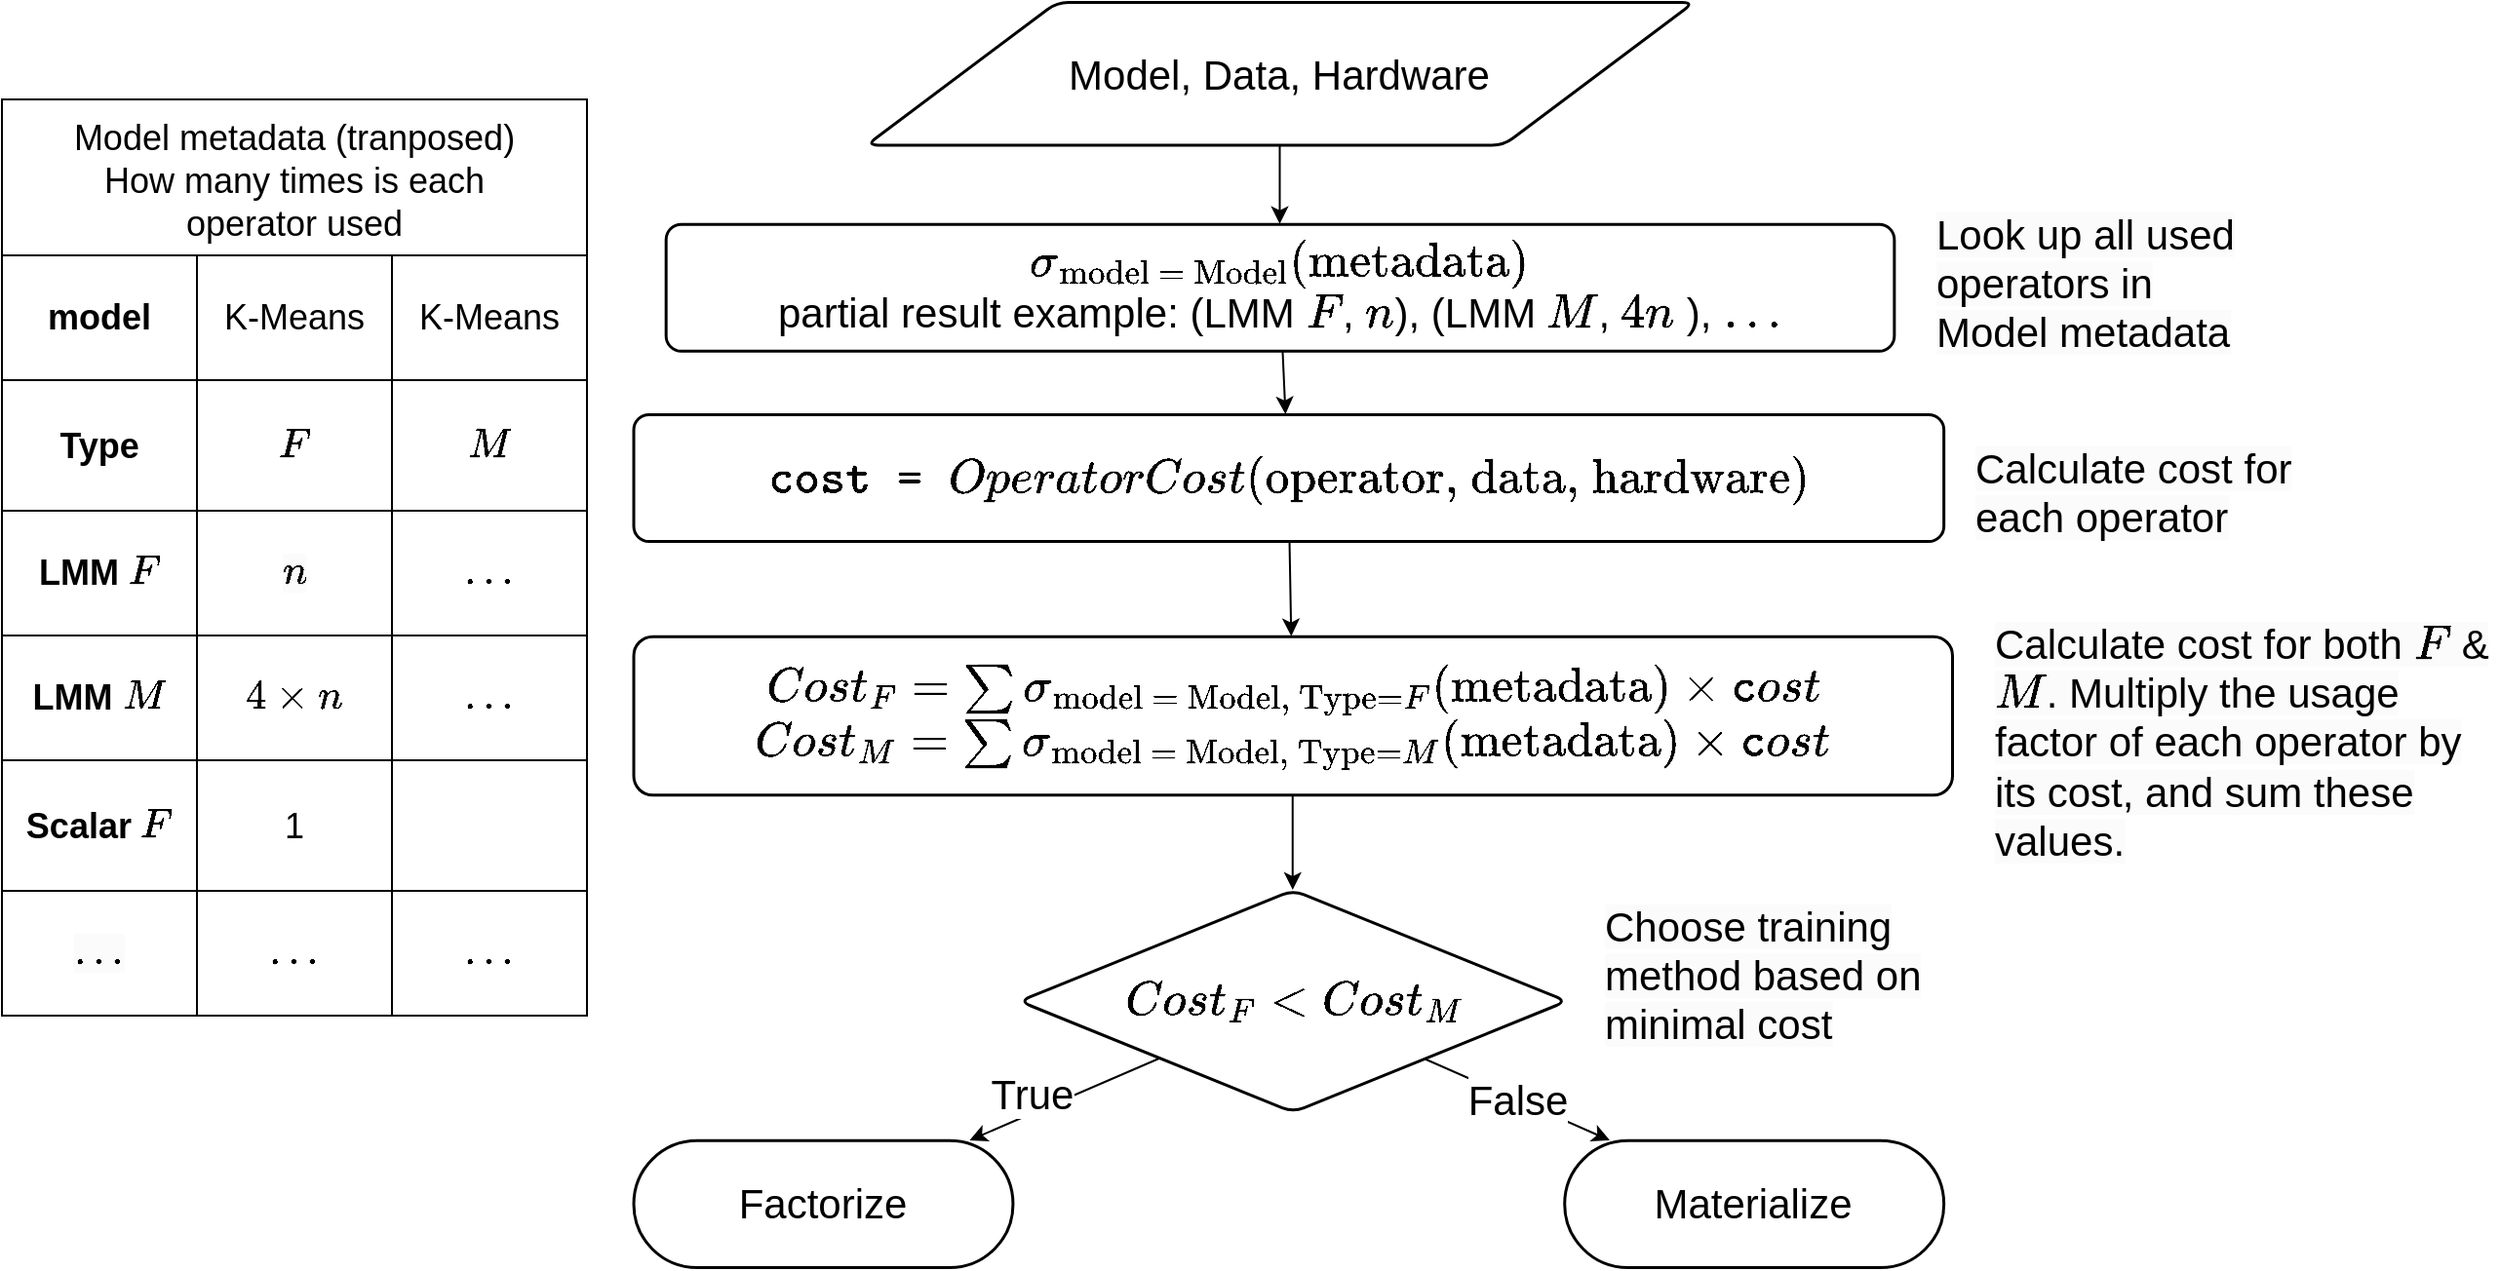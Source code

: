 <mxfile>
    <diagram id="ICyV7vEhXe8mz0-qZnMz" name="Page-1">
        <mxGraphModel dx="3783" dy="2734" grid="1" gridSize="10" guides="1" tooltips="1" connect="1" arrows="1" fold="1" page="1" pageScale="1" pageWidth="827" pageHeight="1169" math="1" shadow="0">
            <root>
                <mxCell id="0"/>
                <mxCell id="1" parent="0"/>
                <mxCell id="121" value="&lt;span style=&quot;color: rgb(0, 0, 0); font-family: Helvetica; font-size: 21px; font-style: normal; font-variant-ligatures: normal; font-variant-caps: normal; font-weight: 400; letter-spacing: normal; orphans: 2; text-align: center; text-indent: 0px; text-transform: none; widows: 2; word-spacing: 0px; -webkit-text-stroke-width: 0px; background-color: rgb(251, 251, 251); text-decoration-thickness: initial; text-decoration-style: initial; text-decoration-color: initial; float: none; display: inline !important;&quot;&gt;Look up all used operators in Model metadata&lt;/span&gt;&lt;br style=&quot;border-color: var(--border-color); color: rgb(0, 0, 0); font-family: Helvetica; font-size: 21px; font-style: normal; font-variant-ligatures: normal; font-variant-caps: normal; font-weight: 400; letter-spacing: normal; orphans: 2; text-align: center; text-indent: 0px; text-transform: none; widows: 2; word-spacing: 0px; -webkit-text-stroke-width: 0px; background-color: rgb(251, 251, 251); text-decoration-thickness: initial; text-decoration-style: initial; text-decoration-color: initial;&quot;&gt;" style="text;whiteSpace=wrap;html=1;fontSize=21;" parent="1" vertex="1">
                    <mxGeometry x="-770" y="-80" width="170" height="40" as="geometry"/>
                </mxCell>
                <mxCell id="122" value="&lt;span style=&quot;color: rgb(0, 0, 0); font-family: Helvetica; font-size: 21px; font-style: normal; font-variant-ligatures: normal; font-variant-caps: normal; font-weight: 400; letter-spacing: normal; orphans: 2; text-align: center; text-indent: 0px; text-transform: none; widows: 2; word-spacing: 0px; -webkit-text-stroke-width: 0px; background-color: rgb(251, 251, 251); text-decoration-thickness: initial; text-decoration-style: initial; text-decoration-color: initial; float: none; display: inline !important;&quot;&gt;Calculate cost for each operator&lt;/span&gt;&lt;br style=&quot;border-color: var(--border-color); color: rgb(0, 0, 0); font-family: Helvetica; font-size: 21px; font-style: normal; font-variant-ligatures: normal; font-variant-caps: normal; font-weight: 400; letter-spacing: normal; orphans: 2; text-align: center; text-indent: 0px; text-transform: none; widows: 2; word-spacing: 0px; -webkit-text-stroke-width: 0px; background-color: rgb(251, 251, 251); text-decoration-thickness: initial; text-decoration-style: initial; text-decoration-color: initial;&quot;&gt;" style="text;whiteSpace=wrap;html=1;fontSize=21;" parent="1" vertex="1">
                    <mxGeometry x="-750" y="40" width="170" height="40" as="geometry"/>
                </mxCell>
                <mxCell id="123" value="&lt;span style=&quot;color: rgb(0, 0, 0); font-family: Helvetica; font-size: 21px; font-style: normal; font-variant-ligatures: normal; font-variant-caps: normal; font-weight: 400; letter-spacing: normal; orphans: 2; text-align: center; text-indent: 0px; text-transform: none; widows: 2; word-spacing: 0px; -webkit-text-stroke-width: 0px; background-color: rgb(251, 251, 251); text-decoration-thickness: initial; text-decoration-style: initial; text-decoration-color: initial; float: none; display: inline !important;&quot;&gt;Calculate cost for both \(F\) &amp;amp; \(M\). Multiply the usage factor of each operator by its cost, and sum these values.&lt;/span&gt;" style="text;whiteSpace=wrap;html=1;fontSize=21;" parent="1" vertex="1">
                    <mxGeometry x="-740" y="130" width="260" height="40" as="geometry"/>
                </mxCell>
                <mxCell id="148" value="Model metadata (tranposed)&#10;How many times is each &#10;operator used" style="shape=table;startSize=80;container=1;collapsible=0;childLayout=tableLayout;fontSize=18;" parent="1" vertex="1">
                    <mxGeometry x="-1760" y="-130" width="300" height="470" as="geometry"/>
                </mxCell>
                <mxCell id="149" value="" style="shape=tableRow;horizontal=0;startSize=0;swimlaneHead=0;swimlaneBody=0;top=0;left=0;bottom=0;right=0;collapsible=0;dropTarget=0;fillColor=none;points=[[0,0.5],[1,0.5]];portConstraint=eastwest;fontSize=14;" parent="148" vertex="1">
                    <mxGeometry y="80" width="300" height="64" as="geometry"/>
                </mxCell>
                <mxCell id="150" value="&lt;span style=&quot;font-size: 18px; font-weight: 700;&quot;&gt;model&lt;/span&gt;" style="shape=partialRectangle;html=1;whiteSpace=wrap;connectable=0;overflow=hidden;fillColor=none;top=0;left=0;bottom=0;right=0;pointerEvents=1;fontSize=18;" parent="149" vertex="1">
                    <mxGeometry width="100" height="64" as="geometry">
                        <mxRectangle width="100" height="64" as="alternateBounds"/>
                    </mxGeometry>
                </mxCell>
                <mxCell id="151" value="&lt;span style=&quot;font-size: 18px;&quot;&gt;K-Means&lt;/span&gt;" style="shape=partialRectangle;html=1;whiteSpace=wrap;connectable=0;overflow=hidden;fillColor=none;top=0;left=0;bottom=0;right=0;pointerEvents=1;fontSize=18;" parent="149" vertex="1">
                    <mxGeometry x="100" width="100" height="64" as="geometry">
                        <mxRectangle width="100" height="64" as="alternateBounds"/>
                    </mxGeometry>
                </mxCell>
                <mxCell id="152" value="&lt;span style=&quot;font-size: 18px;&quot;&gt;K-Means&lt;/span&gt;" style="shape=partialRectangle;html=1;whiteSpace=wrap;connectable=0;overflow=hidden;fillColor=none;top=0;left=0;bottom=0;right=0;pointerEvents=1;fontSize=18;" parent="149" vertex="1">
                    <mxGeometry x="200" width="100" height="64" as="geometry">
                        <mxRectangle width="100" height="64" as="alternateBounds"/>
                    </mxGeometry>
                </mxCell>
                <mxCell id="153" value="" style="shape=tableRow;horizontal=0;startSize=0;swimlaneHead=0;swimlaneBody=0;top=0;left=0;bottom=0;right=0;collapsible=0;dropTarget=0;fillColor=none;points=[[0,0.5],[1,0.5]];portConstraint=eastwest;fontSize=14;" parent="148" vertex="1">
                    <mxGeometry y="144" width="300" height="67" as="geometry"/>
                </mxCell>
                <mxCell id="154" value="&lt;span style=&quot;font-size: 18px; font-weight: 700;&quot;&gt;Type&lt;/span&gt;" style="shape=partialRectangle;html=1;whiteSpace=wrap;connectable=0;overflow=hidden;fillColor=none;top=0;left=0;bottom=0;right=0;pointerEvents=1;fontSize=18;" parent="153" vertex="1">
                    <mxGeometry width="100" height="67" as="geometry">
                        <mxRectangle width="100" height="67" as="alternateBounds"/>
                    </mxGeometry>
                </mxCell>
                <mxCell id="155" value="&lt;span style=&quot;font-size: 18px;&quot;&gt;\(F\)&lt;/span&gt;" style="shape=partialRectangle;html=1;whiteSpace=wrap;connectable=0;overflow=hidden;fillColor=none;top=0;left=0;bottom=0;right=0;pointerEvents=1;fontSize=18;" parent="153" vertex="1">
                    <mxGeometry x="100" width="100" height="67" as="geometry">
                        <mxRectangle width="100" height="67" as="alternateBounds"/>
                    </mxGeometry>
                </mxCell>
                <mxCell id="156" value="&lt;span style=&quot;font-size: 18px;&quot;&gt;\(M\)&lt;/span&gt;" style="shape=partialRectangle;html=1;whiteSpace=wrap;connectable=0;overflow=hidden;fillColor=none;top=0;left=0;bottom=0;right=0;pointerEvents=1;fontSize=18;" parent="153" vertex="1">
                    <mxGeometry x="200" width="100" height="67" as="geometry">
                        <mxRectangle width="100" height="67" as="alternateBounds"/>
                    </mxGeometry>
                </mxCell>
                <mxCell id="157" value="" style="shape=tableRow;horizontal=0;startSize=0;swimlaneHead=0;swimlaneBody=0;top=0;left=0;bottom=0;right=0;collapsible=0;dropTarget=0;fillColor=none;points=[[0,0.5],[1,0.5]];portConstraint=eastwest;fontSize=14;" parent="148" vertex="1">
                    <mxGeometry y="211" width="300" height="64" as="geometry"/>
                </mxCell>
                <mxCell id="158" value="&lt;span style=&quot;font-size: 18px; font-weight: 700;&quot;&gt;LMM \(F\)&lt;/span&gt;" style="shape=partialRectangle;html=1;whiteSpace=wrap;connectable=0;overflow=hidden;fillColor=none;top=0;left=0;bottom=0;right=0;pointerEvents=1;fontSize=18;" parent="157" vertex="1">
                    <mxGeometry width="100" height="64" as="geometry">
                        <mxRectangle width="100" height="64" as="alternateBounds"/>
                    </mxGeometry>
                </mxCell>
                <mxCell id="159" value="&lt;span style=&quot;color: rgb(0, 0, 0); font-family: Helvetica; font-size: 18px; font-style: normal; font-variant-ligatures: normal; font-variant-caps: normal; font-weight: 400; letter-spacing: normal; orphans: 2; text-align: center; text-indent: 0px; text-transform: none; widows: 2; word-spacing: 0px; -webkit-text-stroke-width: 0px; background-color: rgb(251, 251, 251); text-decoration-thickness: initial; text-decoration-style: initial; text-decoration-color: initial; float: none; display: inline !important;&quot;&gt;\(n\)&lt;/span&gt;" style="shape=partialRectangle;html=1;whiteSpace=wrap;connectable=0;overflow=hidden;fillColor=none;top=0;left=0;bottom=0;right=0;pointerEvents=1;fontSize=18;" parent="157" vertex="1">
                    <mxGeometry x="100" width="100" height="64" as="geometry">
                        <mxRectangle width="100" height="64" as="alternateBounds"/>
                    </mxGeometry>
                </mxCell>
                <mxCell id="160" value="&lt;span style=&quot;font-size: 18px;&quot;&gt;\(\ldots\)&lt;/span&gt;" style="shape=partialRectangle;html=1;whiteSpace=wrap;connectable=0;overflow=hidden;fillColor=none;top=0;left=0;bottom=0;right=0;pointerEvents=1;fontSize=18;" parent="157" vertex="1">
                    <mxGeometry x="200" width="100" height="64" as="geometry">
                        <mxRectangle width="100" height="64" as="alternateBounds"/>
                    </mxGeometry>
                </mxCell>
                <mxCell id="161" value="" style="shape=tableRow;horizontal=0;startSize=0;swimlaneHead=0;swimlaneBody=0;top=0;left=0;bottom=0;right=0;collapsible=0;dropTarget=0;fillColor=none;points=[[0,0.5],[1,0.5]];portConstraint=eastwest;fontSize=14;" parent="148" vertex="1">
                    <mxGeometry y="275" width="300" height="64" as="geometry"/>
                </mxCell>
                <mxCell id="162" value="&lt;span style=&quot;font-size: 18px; font-weight: 700;&quot;&gt;LMM \(M\)&lt;/span&gt;" style="shape=partialRectangle;html=1;whiteSpace=wrap;connectable=0;overflow=hidden;fillColor=none;top=0;left=0;bottom=0;right=0;pointerEvents=1;fontSize=18;" parent="161" vertex="1">
                    <mxGeometry width="100" height="64" as="geometry">
                        <mxRectangle width="100" height="64" as="alternateBounds"/>
                    </mxGeometry>
                </mxCell>
                <mxCell id="163" value="&lt;span style=&quot;font-size: 18px;&quot;&gt;\( 4 \times n\)&lt;/span&gt;" style="shape=partialRectangle;html=1;whiteSpace=wrap;connectable=0;overflow=hidden;fillColor=none;top=0;left=0;bottom=0;right=0;pointerEvents=1;fontSize=18;" parent="161" vertex="1">
                    <mxGeometry x="100" width="100" height="64" as="geometry">
                        <mxRectangle width="100" height="64" as="alternateBounds"/>
                    </mxGeometry>
                </mxCell>
                <mxCell id="164" value="&lt;span style=&quot;font-size: 18px;&quot;&gt;\(\ldots\)&lt;/span&gt;" style="shape=partialRectangle;html=1;whiteSpace=wrap;connectable=0;overflow=hidden;fillColor=none;top=0;left=0;bottom=0;right=0;pointerEvents=1;fontSize=18;" parent="161" vertex="1">
                    <mxGeometry x="200" width="100" height="64" as="geometry">
                        <mxRectangle width="100" height="64" as="alternateBounds"/>
                    </mxGeometry>
                </mxCell>
                <mxCell id="165" value="" style="shape=tableRow;horizontal=0;startSize=0;swimlaneHead=0;swimlaneBody=0;top=0;left=0;bottom=0;right=0;collapsible=0;dropTarget=0;fillColor=none;points=[[0,0.5],[1,0.5]];portConstraint=eastwest;fontSize=14;" parent="148" vertex="1">
                    <mxGeometry y="339" width="300" height="67" as="geometry"/>
                </mxCell>
                <mxCell id="166" value="&lt;span style=&quot;font-size: 18px; font-weight: 700;&quot;&gt;Scalar \(F\)&lt;/span&gt;" style="shape=partialRectangle;html=1;whiteSpace=wrap;connectable=0;overflow=hidden;fillColor=none;top=0;left=0;bottom=0;right=0;pointerEvents=1;fontSize=18;" parent="165" vertex="1">
                    <mxGeometry width="100" height="67" as="geometry">
                        <mxRectangle width="100" height="67" as="alternateBounds"/>
                    </mxGeometry>
                </mxCell>
                <mxCell id="167" value="1" style="shape=partialRectangle;html=1;whiteSpace=wrap;connectable=0;overflow=hidden;fillColor=none;top=0;left=0;bottom=0;right=0;pointerEvents=1;fontSize=18;" parent="165" vertex="1">
                    <mxGeometry x="100" width="100" height="67" as="geometry">
                        <mxRectangle width="100" height="67" as="alternateBounds"/>
                    </mxGeometry>
                </mxCell>
                <mxCell id="168" value="" style="shape=partialRectangle;html=1;whiteSpace=wrap;connectable=0;overflow=hidden;fillColor=none;top=0;left=0;bottom=0;right=0;pointerEvents=1;fontSize=18;" parent="165" vertex="1">
                    <mxGeometry x="200" width="100" height="67" as="geometry">
                        <mxRectangle width="100" height="67" as="alternateBounds"/>
                    </mxGeometry>
                </mxCell>
                <mxCell id="169" value="" style="shape=tableRow;horizontal=0;startSize=0;swimlaneHead=0;swimlaneBody=0;top=0;left=0;bottom=0;right=0;collapsible=0;dropTarget=0;fillColor=none;points=[[0,0.5],[1,0.5]];portConstraint=eastwest;fontSize=14;" parent="148" vertex="1">
                    <mxGeometry y="406" width="300" height="64" as="geometry"/>
                </mxCell>
                <mxCell id="170" value="&lt;span style=&quot;color: rgb(0, 0, 0); font-family: Helvetica; font-size: 18px; font-style: normal; font-variant-ligatures: normal; font-variant-caps: normal; font-weight: 400; letter-spacing: normal; orphans: 2; text-align: center; text-indent: 0px; text-transform: none; widows: 2; word-spacing: 0px; -webkit-text-stroke-width: 0px; background-color: rgb(251, 251, 251); text-decoration-thickness: initial; text-decoration-style: initial; text-decoration-color: initial; float: none; display: inline !important;&quot;&gt;\(\ldots\)&lt;/span&gt;" style="shape=partialRectangle;html=1;whiteSpace=wrap;connectable=0;overflow=hidden;fillColor=none;top=0;left=0;bottom=0;right=0;pointerEvents=1;fontSize=18;" parent="169" vertex="1">
                    <mxGeometry width="100" height="64" as="geometry">
                        <mxRectangle width="100" height="64" as="alternateBounds"/>
                    </mxGeometry>
                </mxCell>
                <mxCell id="171" value="&lt;span style=&quot;font-size: 18px;&quot;&gt;\(\ldots\)&lt;/span&gt;" style="shape=partialRectangle;html=1;whiteSpace=wrap;connectable=0;overflow=hidden;fillColor=none;top=0;left=0;bottom=0;right=0;pointerEvents=1;fontSize=18;" parent="169" vertex="1">
                    <mxGeometry x="100" width="100" height="64" as="geometry">
                        <mxRectangle width="100" height="64" as="alternateBounds"/>
                    </mxGeometry>
                </mxCell>
                <mxCell id="172" value="&lt;span style=&quot;font-size: 18px;&quot;&gt;\(\ldots\)&lt;/span&gt;" style="shape=partialRectangle;html=1;whiteSpace=wrap;connectable=0;overflow=hidden;fillColor=none;top=0;left=0;bottom=0;right=0;pointerEvents=1;fontSize=18;" parent="169" vertex="1">
                    <mxGeometry x="200" width="100" height="64" as="geometry">
                        <mxRectangle width="100" height="64" as="alternateBounds"/>
                    </mxGeometry>
                </mxCell>
                <mxCell id="173" value="" style="group;fontSize=21;" vertex="1" connectable="0" parent="1">
                    <mxGeometry x="-1436.25" y="-180" width="720" height="649" as="geometry"/>
                </mxCell>
                <mxCell id="105" value="Model, Data, Hardware" style="shape=parallelogram;html=1;strokeWidth=1.5;perimeter=parallelogramPerimeter;whiteSpace=wrap;rounded=1;arcSize=12;size=0.23;fontSize=21;" parent="173" vertex="1">
                    <mxGeometry x="119.338" width="424.314" height="73.195" as="geometry"/>
                </mxCell>
                <mxCell id="106" value="\(\sigma_{\text{model = Model}}(\text{metadata})\)&lt;br style=&quot;font-size: 21px;&quot;&gt;partial result example: (LMM \(F\), \(n\)), (LMM \(M\), \(4n\) ), \(\ldots\)" style="whiteSpace=wrap;html=1;fontSize=21;strokeWidth=1.5;rounded=1;arcSize=12;" parent="173" vertex="1">
                    <mxGeometry x="16.584" y="113.86" width="629.841" height="65.063" as="geometry"/>
                </mxCell>
                <mxCell id="113" style="edgeStyle=none;html=1;entryX=0.5;entryY=0;entryDx=0;entryDy=0;fontSize=21;" parent="173" source="105" target="106" edge="1">
                    <mxGeometry relative="1" as="geometry"/>
                </mxCell>
                <mxCell id="108" value="&lt;span style=&quot;text-align: left; font-size: 21px;&quot;&gt;\( \texttt{cost = } OperatorCost(\text{operator, data, hardware}) \)&lt;/span&gt;" style="whiteSpace=wrap;html=1;fontSize=21;strokeWidth=1.5;rounded=1;arcSize=12;" parent="173" vertex="1">
                    <mxGeometry y="211.454" width="671.83" height="65.063" as="geometry"/>
                </mxCell>
                <mxCell id="109" value="" style="edgeStyle=none;html=1;fontSize=21;" parent="173" source="106" target="108" edge="1">
                    <mxGeometry relative="1" as="geometry"/>
                </mxCell>
                <mxCell id="111" value="\( Cost_F = \sum\sigma_{\text{model = Model, Type=$F$}}(\text{metadata}&lt;br style=&quot;font-size: 21px;&quot;&gt;) \times \texttt cost\)&lt;br style=&quot;font-size: 21px;&quot;&gt;\( Cost_M = \sum\sigma_{\text{model = Model, Type=$M$}}(\text{metadata}&lt;br style=&quot;font-size: 21px;&quot;&gt;) \times \texttt cost\)" style="whiteSpace=wrap;html=1;fontSize=21;strokeWidth=1.5;rounded=1;arcSize=12;" parent="173" vertex="1">
                    <mxGeometry y="325.313" width="676.25" height="81.328" as="geometry"/>
                </mxCell>
                <mxCell id="112" value="" style="edgeStyle=none;html=1;fontSize=21;" parent="173" source="108" target="111" edge="1">
                    <mxGeometry relative="1" as="geometry"/>
                </mxCell>
                <mxCell id="114" value="\(Cost_F &amp;lt; Cost_M \)" style="rhombus;whiteSpace=wrap;html=1;fontSize=21;strokeWidth=1.5;rounded=1;arcSize=12;" parent="173" vertex="1">
                    <mxGeometry x="197.783" y="455.439" width="280.666" height="113.86" as="geometry"/>
                </mxCell>
                <mxCell id="115" value="" style="edgeStyle=none;html=1;fontSize=21;" parent="173" source="111" target="114" edge="1">
                    <mxGeometry relative="1" as="geometry"/>
                </mxCell>
                <mxCell id="116" value="Factorize" style="whiteSpace=wrap;html=1;fontSize=21;strokeWidth=1.5;rounded=1;arcSize=50;" parent="173" vertex="1">
                    <mxGeometry y="583.937" width="194.477" height="65.063" as="geometry"/>
                </mxCell>
                <mxCell id="117" value="" style="edgeStyle=none;html=1;fontSize=21;" parent="173" source="114" target="116" edge="1">
                    <mxGeometry relative="1" as="geometry"/>
                </mxCell>
                <mxCell id="120" value="True" style="edgeLabel;html=1;align=center;verticalAlign=middle;resizable=0;points=[];fontSize=21;" parent="117" vertex="1" connectable="0">
                    <mxGeometry x="0.536" y="-1" relative="1" as="geometry">
                        <mxPoint x="9" y="-13" as="offset"/>
                    </mxGeometry>
                </mxCell>
                <mxCell id="118" value="Materialize" style="whiteSpace=wrap;html=1;fontSize=21;strokeWidth=1.5;rounded=1;arcSize=50;" parent="173" vertex="1">
                    <mxGeometry x="477.353" y="583.937" width="194.477" height="65.063" as="geometry"/>
                </mxCell>
                <mxCell id="119" value="False" style="edgeStyle=none;html=1;fontSize=21;" parent="173" source="114" target="118" edge="1">
                    <mxGeometry relative="1" as="geometry"/>
                </mxCell>
                <mxCell id="125" value="&lt;span style=&quot;color: rgb(0, 0, 0); font-family: Helvetica; font-size: 21px; font-style: normal; font-variant-ligatures: normal; font-variant-caps: normal; font-weight: 400; letter-spacing: normal; orphans: 2; text-align: center; text-indent: 0px; text-transform: none; widows: 2; word-spacing: 0px; -webkit-text-stroke-width: 0px; background-color: rgb(251, 251, 251); text-decoration-thickness: initial; text-decoration-style: initial; text-decoration-color: initial; float: none; display: inline !important;&quot;&gt;Choose training method based on minimal cost&lt;/span&gt;" style="text;whiteSpace=wrap;html=1;fontSize=21;" parent="173" vertex="1">
                    <mxGeometry x="496.25" y="455.44" width="203.58" height="74.56" as="geometry"/>
                </mxCell>
            </root>
        </mxGraphModel>
    </diagram>
</mxfile>